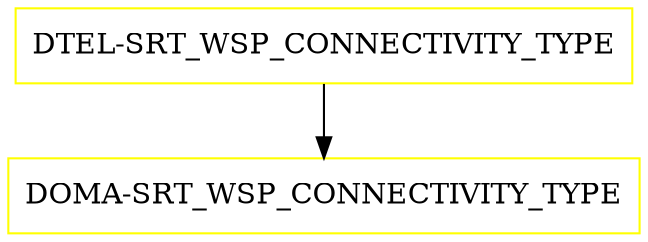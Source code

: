 digraph G {
  "DTEL-SRT_WSP_CONNECTIVITY_TYPE" [shape=box,color=yellow];
  "DOMA-SRT_WSP_CONNECTIVITY_TYPE" [shape=box,color=yellow,URL="./DOMA_SRT_WSP_CONNECTIVITY_TYPE.html"];
  "DTEL-SRT_WSP_CONNECTIVITY_TYPE" -> "DOMA-SRT_WSP_CONNECTIVITY_TYPE";
}
